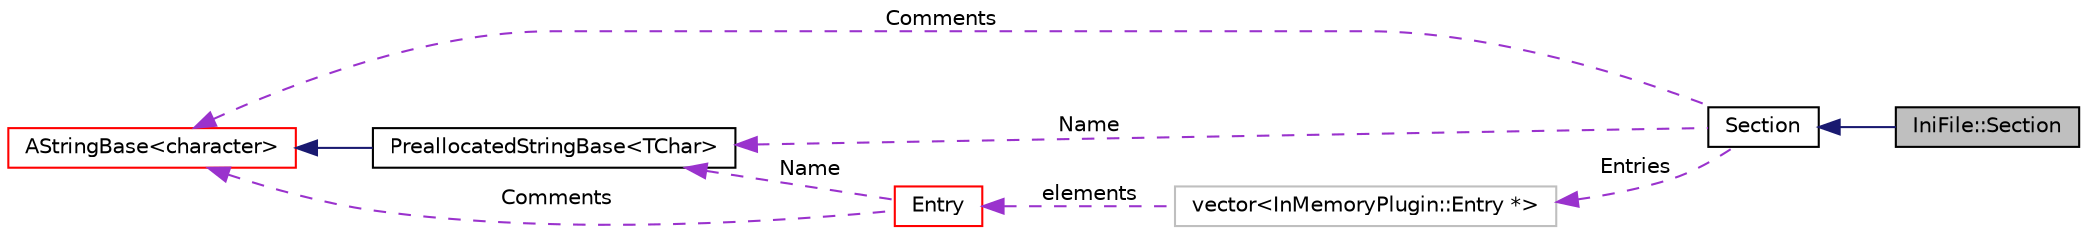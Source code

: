 digraph "IniFile::Section"
{
  edge [fontname="Helvetica",fontsize="10",labelfontname="Helvetica",labelfontsize="10"];
  node [fontname="Helvetica",fontsize="10",shape=record];
  rankdir="LR";
  Node2 [label="IniFile::Section",height=0.2,width=0.4,color="black", fillcolor="grey75", style="filled", fontcolor="black"];
  Node9 [label="vector\<InMemoryPlugin::Entry *\>",height=0.2,width=0.4,color="grey75", fillcolor="white", style="filled"];
  Node13 [label="AStringBase\<character\>",height=0.2,width=0.4,color="red", fillcolor="white", style="filled",URL="$classaworx_1_1lib_1_1strings_1_1AStringBase.html"];
  Node4 [label="PreallocatedStringBase\<TChar\>",height=0.2,width=0.4,color="black", fillcolor="white", style="filled",URL="$classaworx_1_1lib_1_1strings_1_1PreallocatedStringBase.html"];
  Node3 -> Node2 [dir="back",color="midnightblue",fontsize="10",style="solid",fontname="Helvetica"];
  Node4 -> Node3 [dir="back",color="darkorchid3",fontsize="10",style="dashed",label=" Name" ,fontname="Helvetica"];
  Node4 -> Node10 [dir="back",color="darkorchid3",fontsize="10",style="dashed",label=" Name" ,fontname="Helvetica"];
  Node9 -> Node3 [dir="back",color="darkorchid3",fontsize="10",style="dashed",label=" Entries" ,fontname="Helvetica"];
  Node10 -> Node9 [dir="back",color="darkorchid3",fontsize="10",style="dashed",label=" elements" ,fontname="Helvetica"];
  Node13 -> Node3 [dir="back",color="darkorchid3",fontsize="10",style="dashed",label=" Comments" ,fontname="Helvetica"];
  Node13 -> Node4 [dir="back",color="midnightblue",fontsize="10",style="solid",fontname="Helvetica"];
  Node13 -> Node10 [dir="back",color="darkorchid3",fontsize="10",style="dashed",label=" Comments" ,fontname="Helvetica"];
  Node3 [label="Section",height=0.2,width=0.4,color="black", fillcolor="white", style="filled",URL="$classaworx_1_1lib_1_1config_1_1InMemoryPlugin_1_1Section.html"];
  Node10 [label="Entry",height=0.2,width=0.4,color="red", fillcolor="white", style="filled",URL="$classaworx_1_1lib_1_1config_1_1InMemoryPlugin_1_1Entry.html"];
}

